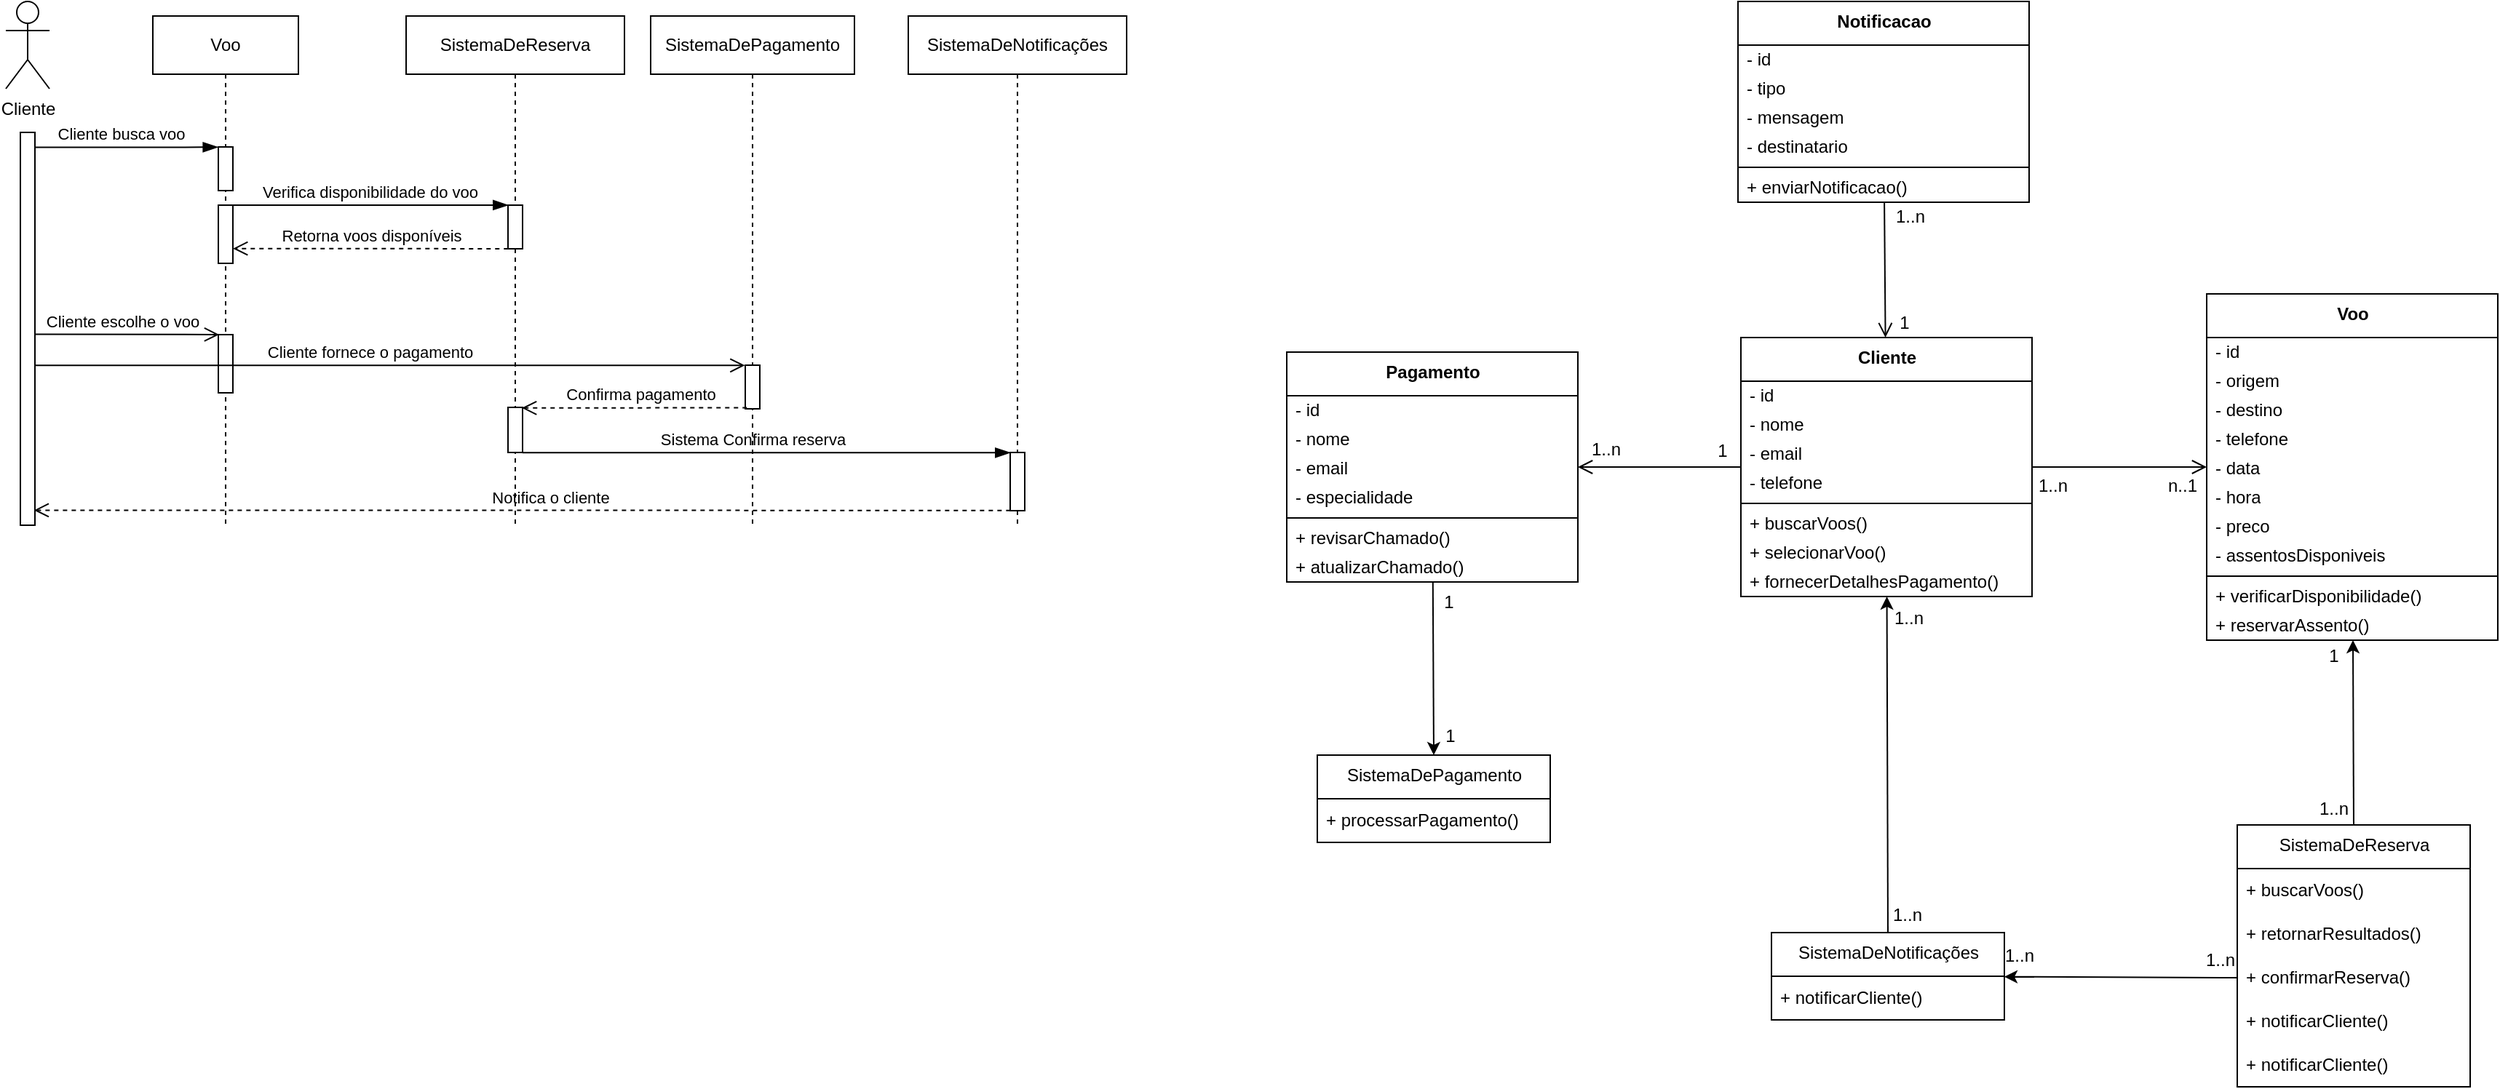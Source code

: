 <mxfile>
    <diagram id="MVN2CUxoe7OXdFbUMYnl" name="Page-1">
        <mxGraphModel dx="2177" dy="952" grid="1" gridSize="10" guides="1" tooltips="1" connect="1" arrows="1" fold="1" page="1" pageScale="1" pageWidth="850" pageHeight="1100" math="0" shadow="0">
            <root>
                <mxCell id="0"/>
                <mxCell id="1" parent="0"/>
                <mxCell id="2" value="&lt;b&gt;Cliente&lt;/b&gt;" style="swimlane;fontStyle=0;align=center;verticalAlign=top;childLayout=stackLayout;horizontal=1;startSize=30;horizontalStack=0;resizeParent=1;resizeParentMax=0;resizeLast=0;collapsible=0;marginBottom=0;html=1;" parent="1" vertex="1">
                    <mxGeometry x="372" y="341" width="200" height="178" as="geometry"/>
                </mxCell>
                <mxCell id="3" value="- id" style="text;html=1;strokeColor=none;fillColor=none;align=left;verticalAlign=middle;spacingLeft=4;spacingRight=4;overflow=hidden;rotatable=0;points=[[0,0.5],[1,0.5]];portConstraint=eastwest;" parent="2" vertex="1">
                    <mxGeometry y="30" width="200" height="20" as="geometry"/>
                </mxCell>
                <mxCell id="4" value="- nome" style="text;html=1;strokeColor=none;fillColor=none;align=left;verticalAlign=middle;spacingLeft=4;spacingRight=4;overflow=hidden;rotatable=0;points=[[0,0.5],[1,0.5]];portConstraint=eastwest;" parent="2" vertex="1">
                    <mxGeometry y="50" width="200" height="20" as="geometry"/>
                </mxCell>
                <mxCell id="5" value="- email" style="text;html=1;strokeColor=none;fillColor=none;align=left;verticalAlign=middle;spacingLeft=4;spacingRight=4;overflow=hidden;rotatable=0;points=[[0,0.5],[1,0.5]];portConstraint=eastwest;" parent="2" vertex="1">
                    <mxGeometry y="70" width="200" height="20" as="geometry"/>
                </mxCell>
                <mxCell id="6" value="- telefone" style="text;html=1;strokeColor=none;fillColor=none;align=left;verticalAlign=middle;spacingLeft=4;spacingRight=4;overflow=hidden;rotatable=0;points=[[0,0.5],[1,0.5]];portConstraint=eastwest;" parent="2" vertex="1">
                    <mxGeometry y="90" width="200" height="20" as="geometry"/>
                </mxCell>
                <mxCell id="7" value="" style="line;strokeWidth=1;fillColor=none;align=left;verticalAlign=middle;spacingTop=-1;spacingLeft=3;spacingRight=3;rotatable=0;labelPosition=right;points=[];portConstraint=eastwest;" parent="2" vertex="1">
                    <mxGeometry y="110" width="200" height="8" as="geometry"/>
                </mxCell>
                <mxCell id="8" value="+ buscarVoos()" style="text;html=1;strokeColor=none;fillColor=none;align=left;verticalAlign=middle;spacingLeft=4;spacingRight=4;overflow=hidden;rotatable=0;points=[[0,0.5],[1,0.5]];portConstraint=eastwest;" parent="2" vertex="1">
                    <mxGeometry y="118" width="200" height="20" as="geometry"/>
                </mxCell>
                <mxCell id="9" value="+ selecionarVoo()" style="text;html=1;strokeColor=none;fillColor=none;align=left;verticalAlign=middle;spacingLeft=4;spacingRight=4;overflow=hidden;rotatable=0;points=[[0,0.5],[1,0.5]];portConstraint=eastwest;" parent="2" vertex="1">
                    <mxGeometry y="138" width="200" height="20" as="geometry"/>
                </mxCell>
                <mxCell id="41" value="&lt;div&gt;+ fornecerDetalhesPaga&lt;span style=&quot;background-color: initial;&quot;&gt;mento()&lt;/span&gt;&lt;/div&gt;" style="text;html=1;strokeColor=none;fillColor=none;align=left;verticalAlign=middle;spacingLeft=4;spacingRight=4;overflow=hidden;rotatable=0;points=[[0,0.5],[1,0.5]];portConstraint=eastwest;" parent="2" vertex="1">
                    <mxGeometry y="158" width="200" height="20" as="geometry"/>
                </mxCell>
                <mxCell id="18" value="&lt;b&gt;Notificacao&lt;/b&gt;" style="swimlane;fontStyle=0;align=center;verticalAlign=top;childLayout=stackLayout;horizontal=1;startSize=30;horizontalStack=0;resizeParent=1;resizeParentMax=0;resizeLast=0;collapsible=0;marginBottom=0;html=1;" parent="1" vertex="1">
                    <mxGeometry x="370" y="110" width="200" height="138" as="geometry"/>
                </mxCell>
                <mxCell id="19" value="- id" style="text;html=1;strokeColor=none;fillColor=none;align=left;verticalAlign=middle;spacingLeft=4;spacingRight=4;overflow=hidden;rotatable=0;points=[[0,0.5],[1,0.5]];portConstraint=eastwest;" parent="18" vertex="1">
                    <mxGeometry y="30" width="200" height="20" as="geometry"/>
                </mxCell>
                <mxCell id="20" value="- tipo" style="text;html=1;strokeColor=none;fillColor=none;align=left;verticalAlign=middle;spacingLeft=4;spacingRight=4;overflow=hidden;rotatable=0;points=[[0,0.5],[1,0.5]];portConstraint=eastwest;" parent="18" vertex="1">
                    <mxGeometry y="50" width="200" height="20" as="geometry"/>
                </mxCell>
                <mxCell id="21" value="- mensagem" style="text;html=1;strokeColor=none;fillColor=none;align=left;verticalAlign=middle;spacingLeft=4;spacingRight=4;overflow=hidden;rotatable=0;points=[[0,0.5],[1,0.5]];portConstraint=eastwest;" parent="18" vertex="1">
                    <mxGeometry y="70" width="200" height="20" as="geometry"/>
                </mxCell>
                <mxCell id="22" value="- destinatario" style="text;html=1;strokeColor=none;fillColor=none;align=left;verticalAlign=middle;spacingLeft=4;spacingRight=4;overflow=hidden;rotatable=0;points=[[0,0.5],[1,0.5]];portConstraint=eastwest;" parent="18" vertex="1">
                    <mxGeometry y="90" width="200" height="20" as="geometry"/>
                </mxCell>
                <mxCell id="24" value="" style="line;strokeWidth=1;fillColor=none;align=left;verticalAlign=middle;spacingTop=-1;spacingLeft=3;spacingRight=3;rotatable=0;labelPosition=right;points=[];portConstraint=eastwest;" parent="18" vertex="1">
                    <mxGeometry y="110" width="200" height="8" as="geometry"/>
                </mxCell>
                <mxCell id="25" value="+ enviarNotificacao()&amp;nbsp;" style="text;html=1;strokeColor=none;fillColor=none;align=left;verticalAlign=middle;spacingLeft=4;spacingRight=4;overflow=hidden;rotatable=0;points=[[0,0.5],[1,0.5]];portConstraint=eastwest;" parent="18" vertex="1">
                    <mxGeometry y="118" width="200" height="20" as="geometry"/>
                </mxCell>
                <mxCell id="27" value="&lt;b&gt;Pagamento&lt;/b&gt;" style="swimlane;fontStyle=0;align=center;verticalAlign=top;childLayout=stackLayout;horizontal=1;startSize=30;horizontalStack=0;resizeParent=1;resizeParentMax=0;resizeLast=0;collapsible=0;marginBottom=0;html=1;" parent="1" vertex="1">
                    <mxGeometry x="60" y="351" width="200" height="158" as="geometry"/>
                </mxCell>
                <mxCell id="28" value="- id" style="text;html=1;strokeColor=none;fillColor=none;align=left;verticalAlign=middle;spacingLeft=4;spacingRight=4;overflow=hidden;rotatable=0;points=[[0,0.5],[1,0.5]];portConstraint=eastwest;" parent="27" vertex="1">
                    <mxGeometry y="30" width="200" height="20" as="geometry"/>
                </mxCell>
                <mxCell id="29" value="- nome" style="text;html=1;strokeColor=none;fillColor=none;align=left;verticalAlign=middle;spacingLeft=4;spacingRight=4;overflow=hidden;rotatable=0;points=[[0,0.5],[1,0.5]];portConstraint=eastwest;" parent="27" vertex="1">
                    <mxGeometry y="50" width="200" height="20" as="geometry"/>
                </mxCell>
                <mxCell id="30" value="- email" style="text;html=1;strokeColor=none;fillColor=none;align=left;verticalAlign=middle;spacingLeft=4;spacingRight=4;overflow=hidden;rotatable=0;points=[[0,0.5],[1,0.5]];portConstraint=eastwest;" parent="27" vertex="1">
                    <mxGeometry y="70" width="200" height="20" as="geometry"/>
                </mxCell>
                <mxCell id="31" value="- especialidade" style="text;html=1;strokeColor=none;fillColor=none;align=left;verticalAlign=middle;spacingLeft=4;spacingRight=4;overflow=hidden;rotatable=0;points=[[0,0.5],[1,0.5]];portConstraint=eastwest;" parent="27" vertex="1">
                    <mxGeometry y="90" width="200" height="20" as="geometry"/>
                </mxCell>
                <mxCell id="32" value="" style="line;strokeWidth=1;fillColor=none;align=left;verticalAlign=middle;spacingTop=-1;spacingLeft=3;spacingRight=3;rotatable=0;labelPosition=right;points=[];portConstraint=eastwest;" parent="27" vertex="1">
                    <mxGeometry y="110" width="200" height="8" as="geometry"/>
                </mxCell>
                <mxCell id="33" value="+ revisarChamado()" style="text;html=1;strokeColor=none;fillColor=none;align=left;verticalAlign=middle;spacingLeft=4;spacingRight=4;overflow=hidden;rotatable=0;points=[[0,0.5],[1,0.5]];portConstraint=eastwest;" parent="27" vertex="1">
                    <mxGeometry y="118" width="200" height="20" as="geometry"/>
                </mxCell>
                <mxCell id="34" value="+ atualizarChamado()&amp;nbsp;" style="text;html=1;strokeColor=none;fillColor=none;align=left;verticalAlign=middle;spacingLeft=4;spacingRight=4;overflow=hidden;rotatable=0;points=[[0,0.5],[1,0.5]];portConstraint=eastwest;" parent="27" vertex="1">
                    <mxGeometry y="138" width="200" height="20" as="geometry"/>
                </mxCell>
                <mxCell id="42" value="&lt;b&gt;Voo&lt;/b&gt;" style="swimlane;fontStyle=0;align=center;verticalAlign=top;childLayout=stackLayout;horizontal=1;startSize=30;horizontalStack=0;resizeParent=1;resizeParentMax=0;resizeLast=0;collapsible=0;marginBottom=0;html=1;" parent="1" vertex="1">
                    <mxGeometry x="692" y="311" width="200" height="238" as="geometry"/>
                </mxCell>
                <mxCell id="43" value="- id" style="text;html=1;strokeColor=none;fillColor=none;align=left;verticalAlign=middle;spacingLeft=4;spacingRight=4;overflow=hidden;rotatable=0;points=[[0,0.5],[1,0.5]];portConstraint=eastwest;" parent="42" vertex="1">
                    <mxGeometry y="30" width="200" height="20" as="geometry"/>
                </mxCell>
                <mxCell id="44" value="- origem" style="text;html=1;strokeColor=none;fillColor=none;align=left;verticalAlign=middle;spacingLeft=4;spacingRight=4;overflow=hidden;rotatable=0;points=[[0,0.5],[1,0.5]];portConstraint=eastwest;" parent="42" vertex="1">
                    <mxGeometry y="50" width="200" height="20" as="geometry"/>
                </mxCell>
                <mxCell id="45" value="- destino" style="text;html=1;strokeColor=none;fillColor=none;align=left;verticalAlign=middle;spacingLeft=4;spacingRight=4;overflow=hidden;rotatable=0;points=[[0,0.5],[1,0.5]];portConstraint=eastwest;" parent="42" vertex="1">
                    <mxGeometry y="70" width="200" height="20" as="geometry"/>
                </mxCell>
                <mxCell id="51" value="- telefone" style="text;html=1;strokeColor=none;fillColor=none;align=left;verticalAlign=middle;spacingLeft=4;spacingRight=4;overflow=hidden;rotatable=0;points=[[0,0.5],[1,0.5]];portConstraint=eastwest;" parent="42" vertex="1">
                    <mxGeometry y="90" width="200" height="20" as="geometry"/>
                </mxCell>
                <mxCell id="52" value="- data" style="text;html=1;strokeColor=none;fillColor=none;align=left;verticalAlign=middle;spacingLeft=4;spacingRight=4;overflow=hidden;rotatable=0;points=[[0,0.5],[1,0.5]];portConstraint=eastwest;" parent="42" vertex="1">
                    <mxGeometry y="110" width="200" height="20" as="geometry"/>
                </mxCell>
                <mxCell id="53" value="- hora" style="text;html=1;strokeColor=none;fillColor=none;align=left;verticalAlign=middle;spacingLeft=4;spacingRight=4;overflow=hidden;rotatable=0;points=[[0,0.5],[1,0.5]];portConstraint=eastwest;" parent="42" vertex="1">
                    <mxGeometry y="130" width="200" height="20" as="geometry"/>
                </mxCell>
                <mxCell id="46" value="- preco" style="text;html=1;strokeColor=none;fillColor=none;align=left;verticalAlign=middle;spacingLeft=4;spacingRight=4;overflow=hidden;rotatable=0;points=[[0,0.5],[1,0.5]];portConstraint=eastwest;" parent="42" vertex="1">
                    <mxGeometry y="150" width="200" height="20" as="geometry"/>
                </mxCell>
                <mxCell id="54" value="- assentosDisponiveis" style="text;html=1;strokeColor=none;fillColor=none;align=left;verticalAlign=middle;spacingLeft=4;spacingRight=4;overflow=hidden;rotatable=0;points=[[0,0.5],[1,0.5]];portConstraint=eastwest;" parent="42" vertex="1">
                    <mxGeometry y="170" width="200" height="20" as="geometry"/>
                </mxCell>
                <mxCell id="47" value="" style="line;strokeWidth=1;fillColor=none;align=left;verticalAlign=middle;spacingTop=-1;spacingLeft=3;spacingRight=3;rotatable=0;labelPosition=right;points=[];portConstraint=eastwest;" parent="42" vertex="1">
                    <mxGeometry y="190" width="200" height="8" as="geometry"/>
                </mxCell>
                <mxCell id="48" value="+ verificarDisponibilidade()" style="text;html=1;strokeColor=none;fillColor=none;align=left;verticalAlign=middle;spacingLeft=4;spacingRight=4;overflow=hidden;rotatable=0;points=[[0,0.5],[1,0.5]];portConstraint=eastwest;" parent="42" vertex="1">
                    <mxGeometry y="198" width="200" height="20" as="geometry"/>
                </mxCell>
                <mxCell id="49" value="+ reservarAssento()&amp;nbsp;" style="text;html=1;strokeColor=none;fillColor=none;align=left;verticalAlign=middle;spacingLeft=4;spacingRight=4;overflow=hidden;rotatable=0;points=[[0,0.5],[1,0.5]];portConstraint=eastwest;" parent="42" vertex="1">
                    <mxGeometry y="218" width="200" height="20" as="geometry"/>
                </mxCell>
                <mxCell id="129" style="edgeStyle=none;html=1;exitX=0.5;exitY=0;exitDx=0;exitDy=0;" edge="1" parent="1" source="55" target="42">
                    <mxGeometry relative="1" as="geometry"/>
                </mxCell>
                <mxCell id="55" value="SistemaDeReserva" style="swimlane;fontStyle=0;align=center;verticalAlign=top;childLayout=stackLayout;horizontal=1;startSize=30;horizontalStack=0;resizeParent=1;resizeParentMax=0;resizeLast=0;collapsible=0;marginBottom=0;html=1;" parent="1" vertex="1">
                    <mxGeometry x="713" y="676" width="160" height="180" as="geometry"/>
                </mxCell>
                <mxCell id="56" value="+ buscarVoos()" style="text;html=1;strokeColor=none;fillColor=none;align=left;verticalAlign=middle;spacingLeft=4;spacingRight=4;overflow=hidden;rotatable=0;points=[[0,0.5],[1,0.5]];portConstraint=eastwest;" parent="55" vertex="1">
                    <mxGeometry y="30" width="160" height="30" as="geometry"/>
                </mxCell>
                <mxCell id="57" value="+ retornarResultados()" style="text;html=1;strokeColor=none;fillColor=none;align=left;verticalAlign=middle;spacingLeft=4;spacingRight=4;overflow=hidden;rotatable=0;points=[[0,0.5],[1,0.5]];portConstraint=eastwest;" parent="55" vertex="1">
                    <mxGeometry y="60" width="160" height="30" as="geometry"/>
                </mxCell>
                <mxCell id="58" value="+ confirmarReserva()" style="text;html=1;strokeColor=none;fillColor=none;align=left;verticalAlign=middle;spacingLeft=4;spacingRight=4;overflow=hidden;rotatable=0;points=[[0,0.5],[1,0.5]];portConstraint=eastwest;" parent="55" vertex="1">
                    <mxGeometry y="90" width="160" height="30" as="geometry"/>
                </mxCell>
                <mxCell id="71" value="+ notificarCliente()&amp;nbsp;" style="text;html=1;strokeColor=none;fillColor=none;align=left;verticalAlign=middle;spacingLeft=4;spacingRight=4;overflow=hidden;rotatable=0;points=[[0,0.5],[1,0.5]];portConstraint=eastwest;" parent="55" vertex="1">
                    <mxGeometry y="120" width="160" height="30" as="geometry"/>
                </mxCell>
                <mxCell id="59" value="+ notificarCliente()&amp;nbsp;" style="text;html=1;strokeColor=none;fillColor=none;align=left;verticalAlign=middle;spacingLeft=4;spacingRight=4;overflow=hidden;rotatable=0;points=[[0,0.5],[1,0.5]];portConstraint=eastwest;" parent="55" vertex="1">
                    <mxGeometry y="150" width="160" height="30" as="geometry"/>
                </mxCell>
                <mxCell id="60" value="SistemaDePagamento" style="swimlane;fontStyle=0;align=center;verticalAlign=top;childLayout=stackLayout;horizontal=1;startSize=30;horizontalStack=0;resizeParent=1;resizeParentMax=0;resizeLast=0;collapsible=0;marginBottom=0;html=1;" parent="1" vertex="1">
                    <mxGeometry x="81" y="628" width="160" height="60" as="geometry"/>
                </mxCell>
                <mxCell id="61" value="+ processarPagamento()&amp;nbsp;" style="text;html=1;strokeColor=none;fillColor=none;align=left;verticalAlign=middle;spacingLeft=4;spacingRight=4;overflow=hidden;rotatable=0;points=[[0,0.5],[1,0.5]];portConstraint=eastwest;" parent="60" vertex="1">
                    <mxGeometry y="30" width="160" height="30" as="geometry"/>
                </mxCell>
                <mxCell id="123" style="edgeStyle=none;html=1;exitX=0.5;exitY=0;exitDx=0;exitDy=0;" edge="1" parent="1" source="65" target="2">
                    <mxGeometry relative="1" as="geometry"/>
                </mxCell>
                <mxCell id="65" value="SistemaDeNotificações" style="swimlane;fontStyle=0;align=center;verticalAlign=top;childLayout=stackLayout;horizontal=1;startSize=30;horizontalStack=0;resizeParent=1;resizeParentMax=0;resizeLast=0;collapsible=0;marginBottom=0;html=1;" parent="1" vertex="1">
                    <mxGeometry x="393" y="750" width="160" height="60" as="geometry"/>
                </mxCell>
                <mxCell id="66" value="+ notificarCliente()" style="text;html=1;strokeColor=none;fillColor=none;align=left;verticalAlign=middle;spacingLeft=4;spacingRight=4;overflow=hidden;rotatable=0;points=[[0,0.5],[1,0.5]];portConstraint=eastwest;" parent="65" vertex="1">
                    <mxGeometry y="30" width="160" height="30" as="geometry"/>
                </mxCell>
                <mxCell id="68" value="" style="endArrow=open;startArrow=none;endFill=0;startFill=0;html=1;verticalAlign=bottom;labelBackgroundColor=none;strokeWidth=1;startSize=8;endSize=8;" parent="1" source="2" target="42" edge="1">
                    <mxGeometry width="160" relative="1" as="geometry">
                        <mxPoint x="722" y="640" as="sourcePoint"/>
                        <mxPoint x="702" y="640" as="targetPoint"/>
                    </mxGeometry>
                </mxCell>
                <mxCell id="69" value="" style="endArrow=open;startArrow=none;endFill=0;startFill=0;html=1;verticalAlign=bottom;labelBackgroundColor=none;strokeWidth=1;startSize=8;endSize=8;" parent="1" source="2" target="27" edge="1">
                    <mxGeometry width="160" relative="1" as="geometry">
                        <mxPoint x="432" y="570" as="sourcePoint"/>
                        <mxPoint x="552" y="570" as="targetPoint"/>
                    </mxGeometry>
                </mxCell>
                <mxCell id="70" value="" style="endArrow=open;startArrow=none;endFill=0;startFill=0;html=1;verticalAlign=bottom;labelBackgroundColor=none;strokeWidth=1;startSize=8;endSize=8;" parent="1" source="18" target="2" edge="1">
                    <mxGeometry width="160" relative="1" as="geometry">
                        <mxPoint x="550" y="311" as="sourcePoint"/>
                        <mxPoint x="550" y="290" as="targetPoint"/>
                    </mxGeometry>
                </mxCell>
                <mxCell id="72" value="Voo" style="shape=umlLifeline;perimeter=lifelinePerimeter;whiteSpace=wrap;html=1;container=1;collapsible=0;recursiveResize=0;outlineConnect=0;" parent="1" vertex="1">
                    <mxGeometry x="-719" y="120" width="100" height="350" as="geometry"/>
                </mxCell>
                <mxCell id="77" value="" style="html=1;points=[];perimeter=orthogonalPerimeter;" parent="72" vertex="1">
                    <mxGeometry x="45" y="90" width="10" height="30" as="geometry"/>
                </mxCell>
                <mxCell id="106" value="" style="html=1;points=[];perimeter=orthogonalPerimeter;" parent="72" vertex="1">
                    <mxGeometry x="45" y="130" width="10" height="40" as="geometry"/>
                </mxCell>
                <mxCell id="109" value="" style="html=1;points=[];perimeter=orthogonalPerimeter;" parent="72" vertex="1">
                    <mxGeometry x="45" y="219" width="10" height="40" as="geometry"/>
                </mxCell>
                <mxCell id="76" value="Cliente" style="shape=umlActor;verticalLabelPosition=bottom;verticalAlign=top;html=1;" parent="1" vertex="1">
                    <mxGeometry x="-820" y="110" width="30" height="60" as="geometry"/>
                </mxCell>
                <mxCell id="80" value="SistemaDeReserva" style="shape=umlLifeline;perimeter=lifelinePerimeter;whiteSpace=wrap;html=1;container=1;collapsible=0;recursiveResize=0;outlineConnect=0;" parent="1" vertex="1">
                    <mxGeometry x="-545" y="120" width="150" height="350" as="geometry"/>
                </mxCell>
                <mxCell id="81" value="" style="html=1;points=[];perimeter=orthogonalPerimeter;" parent="80" vertex="1">
                    <mxGeometry x="70" y="130" width="10" height="30" as="geometry"/>
                </mxCell>
                <mxCell id="112" value="" style="html=1;points=[];perimeter=orthogonalPerimeter;" parent="80" vertex="1">
                    <mxGeometry x="70" y="269" width="10" height="31" as="geometry"/>
                </mxCell>
                <mxCell id="82" value="SistemaDePagamento" style="shape=umlLifeline;perimeter=lifelinePerimeter;whiteSpace=wrap;html=1;container=1;collapsible=0;recursiveResize=0;outlineConnect=0;" parent="1" vertex="1">
                    <mxGeometry x="-377" y="120" width="140" height="350" as="geometry"/>
                </mxCell>
                <mxCell id="83" value="" style="html=1;points=[];perimeter=orthogonalPerimeter;" parent="82" vertex="1">
                    <mxGeometry x="65" y="240" width="10" height="30" as="geometry"/>
                </mxCell>
                <mxCell id="85" value="SistemaDeNotificações" style="shape=umlLifeline;perimeter=lifelinePerimeter;whiteSpace=wrap;html=1;container=1;collapsible=0;recursiveResize=0;outlineConnect=0;" parent="1" vertex="1">
                    <mxGeometry x="-200" y="120" width="150" height="350" as="geometry"/>
                </mxCell>
                <mxCell id="86" value="" style="html=1;points=[];perimeter=orthogonalPerimeter;" parent="85" vertex="1">
                    <mxGeometry x="70" y="300" width="10" height="40" as="geometry"/>
                </mxCell>
                <mxCell id="87" value="" style="html=1;points=[];perimeter=orthogonalPerimeter;" parent="1" vertex="1">
                    <mxGeometry x="-810" y="200" width="10" height="270" as="geometry"/>
                </mxCell>
                <mxCell id="103" value="Cliente busca voo" style="endArrow=blockThin;startArrow=none;endFill=1;startFill=0;endSize=8;html=1;verticalAlign=bottom;labelBackgroundColor=none;fontColor=default;exitX=0.994;exitY=0.038;exitDx=0;exitDy=0;exitPerimeter=0;entryX=-0.019;entryY=0.006;entryDx=0;entryDy=0;entryPerimeter=0;" parent="1" source="87" target="77" edge="1">
                    <mxGeometry x="-0.058" width="160" relative="1" as="geometry">
                        <mxPoint x="-789.22" y="229.93" as="sourcePoint"/>
                        <mxPoint x="-680" y="210" as="targetPoint"/>
                        <mxPoint as="offset"/>
                    </mxGeometry>
                </mxCell>
                <mxCell id="105" value="Verifica disponibilidade do voo" style="endArrow=blockThin;startArrow=none;endFill=1;startFill=0;endSize=8;html=1;verticalAlign=bottom;labelBackgroundColor=none;fontColor=default;entryX=0.013;entryY=-0.001;entryDx=0;entryDy=0;entryPerimeter=0;exitX=0.939;exitY=0;exitDx=0;exitDy=0;exitPerimeter=0;" parent="1" source="106" target="81" edge="1">
                    <mxGeometry width="160" relative="1" as="geometry">
                        <mxPoint x="-660" y="250" as="sourcePoint"/>
                        <mxPoint x="-540" y="240" as="targetPoint"/>
                    </mxGeometry>
                </mxCell>
                <mxCell id="107" value="Retorna voos disponíveis" style="endArrow=open;startArrow=none;endFill=0;startFill=0;endSize=8;html=1;verticalAlign=bottom;dashed=1;labelBackgroundColor=none;fontColor=default;entryX=1.008;entryY=0.746;entryDx=0;entryDy=0;entryPerimeter=0;exitX=0.014;exitY=0.999;exitDx=0;exitDy=0;exitPerimeter=0;" parent="1" source="81" target="106" edge="1">
                    <mxGeometry width="160" relative="1" as="geometry">
                        <mxPoint x="-530" y="310" as="sourcePoint"/>
                        <mxPoint x="-580" y="320" as="targetPoint"/>
                    </mxGeometry>
                </mxCell>
                <mxCell id="108" value="Cliente escolhe o voo" style="endArrow=open;startArrow=none;endFill=0;startFill=0;endSize=8;html=1;verticalAlign=bottom;labelBackgroundColor=none;fontColor=default;entryX=0.052;entryY=-0.001;entryDx=0;entryDy=0;entryPerimeter=0;exitX=1.027;exitY=0.514;exitDx=0;exitDy=0;exitPerimeter=0;" parent="1" source="87" target="109" edge="1">
                    <mxGeometry x="-0.056" width="160" relative="1" as="geometry">
                        <mxPoint x="-800" y="310" as="sourcePoint"/>
                        <mxPoint x="-700" y="310" as="targetPoint"/>
                        <mxPoint as="offset"/>
                    </mxGeometry>
                </mxCell>
                <mxCell id="110" value="Cliente fornece o pagamento" style="endArrow=open;startArrow=none;endFill=0;startFill=0;endSize=8;html=1;verticalAlign=bottom;labelBackgroundColor=none;fontColor=default;exitX=1;exitY=0.593;exitDx=0;exitDy=0;exitPerimeter=0;entryX=-0.026;entryY=0.005;entryDx=0;entryDy=0;entryPerimeter=0;" parent="1" source="87" target="83" edge="1">
                    <mxGeometry x="-0.056" width="160" relative="1" as="geometry">
                        <mxPoint x="-800.04" y="467" as="sourcePoint"/>
                        <mxPoint x="-484.89" y="407.12" as="targetPoint"/>
                        <mxPoint as="offset"/>
                    </mxGeometry>
                </mxCell>
                <mxCell id="113" value="Confirma pagamento" style="endArrow=open;startArrow=none;endFill=0;startFill=0;endSize=8;html=1;verticalAlign=bottom;labelBackgroundColor=none;fontColor=default;exitX=0.113;exitY=0.974;exitDx=0;exitDy=0;exitPerimeter=0;entryX=0.951;entryY=0.014;entryDx=0;entryDy=0;entryPerimeter=0;dashed=1;" parent="1" source="83" target="112" edge="1">
                    <mxGeometry x="-0.056" width="160" relative="1" as="geometry">
                        <mxPoint x="-790.04" y="457" as="sourcePoint"/>
                        <mxPoint x="-301.56" y="457" as="targetPoint"/>
                        <mxPoint as="offset"/>
                    </mxGeometry>
                </mxCell>
                <mxCell id="114" value="Sistema Confirma reserva" style="endArrow=blockThin;startArrow=none;endFill=1;startFill=0;endSize=8;html=1;verticalAlign=bottom;labelBackgroundColor=none;fontColor=default;exitX=0.997;exitY=1.003;exitDx=0;exitDy=0;exitPerimeter=0;entryX=0.013;entryY=0.004;entryDx=0;entryDy=0;entryPerimeter=0;" parent="1" source="112" target="86" edge="1">
                    <mxGeometry x="-0.056" width="160" relative="1" as="geometry">
                        <mxPoint x="-301.91" y="389.97" as="sourcePoint"/>
                        <mxPoint x="-454.98" y="389.91" as="targetPoint"/>
                        <mxPoint as="offset"/>
                    </mxGeometry>
                </mxCell>
                <mxCell id="116" value="Notifica o cliente" style="endArrow=open;startArrow=none;endFill=0;startFill=0;endSize=8;html=1;verticalAlign=bottom;labelBackgroundColor=none;fontColor=default;exitX=0.018;exitY=0.996;exitDx=0;exitDy=0;exitPerimeter=0;dashed=1;entryX=0.938;entryY=0.962;entryDx=0;entryDy=0;entryPerimeter=0;" parent="1" source="86" target="87" edge="1">
                    <mxGeometry x="-0.056" width="160" relative="1" as="geometry">
                        <mxPoint x="-454.98" y="330.78" as="sourcePoint"/>
                        <mxPoint x="-800" y="400" as="targetPoint"/>
                        <mxPoint as="offset"/>
                    </mxGeometry>
                </mxCell>
                <mxCell id="117" value="1..n" style="text;html=1;strokeColor=none;fillColor=none;align=center;verticalAlign=middle;whiteSpace=wrap;rounded=0;" parent="1" vertex="1">
                    <mxGeometry x="480" y="248" width="17" height="20" as="geometry"/>
                </mxCell>
                <mxCell id="118" value="1" style="text;html=1;strokeColor=none;fillColor=none;align=center;verticalAlign=middle;whiteSpace=wrap;rounded=0;" parent="1" vertex="1">
                    <mxGeometry x="476" y="321" width="17" height="20" as="geometry"/>
                </mxCell>
                <mxCell id="119" value="1" style="text;html=1;strokeColor=none;fillColor=none;align=center;verticalAlign=middle;whiteSpace=wrap;rounded=0;" parent="1" vertex="1">
                    <mxGeometry x="351" y="409" width="17" height="20" as="geometry"/>
                </mxCell>
                <mxCell id="120" value="1..n" style="text;html=1;strokeColor=none;fillColor=none;align=center;verticalAlign=middle;whiteSpace=wrap;rounded=0;" parent="1" vertex="1">
                    <mxGeometry x="271" y="408" width="17" height="20" as="geometry"/>
                </mxCell>
                <mxCell id="121" value="1..n" style="text;html=1;strokeColor=none;fillColor=none;align=center;verticalAlign=middle;whiteSpace=wrap;rounded=0;" parent="1" vertex="1">
                    <mxGeometry x="578" y="433" width="17" height="20" as="geometry"/>
                </mxCell>
                <mxCell id="122" value="n..1" style="text;html=1;strokeColor=none;fillColor=none;align=center;verticalAlign=middle;whiteSpace=wrap;rounded=0;" parent="1" vertex="1">
                    <mxGeometry x="667" y="433" width="17" height="20" as="geometry"/>
                </mxCell>
                <mxCell id="127" style="edgeStyle=none;html=1;entryX=0.5;entryY=0;entryDx=0;entryDy=0;" edge="1" parent="1" source="27" target="60">
                    <mxGeometry relative="1" as="geometry"/>
                </mxCell>
                <mxCell id="128" style="edgeStyle=none;html=1;exitX=0;exitY=0.5;exitDx=0;exitDy=0;" edge="1" parent="1" source="58" target="65">
                    <mxGeometry relative="1" as="geometry"/>
                </mxCell>
                <mxCell id="130" value="1" style="text;html=1;strokeColor=none;fillColor=none;align=center;verticalAlign=middle;whiteSpace=wrap;rounded=0;" vertex="1" parent="1">
                    <mxGeometry x="163" y="513" width="17" height="20" as="geometry"/>
                </mxCell>
                <mxCell id="131" value="1" style="text;html=1;strokeColor=none;fillColor=none;align=center;verticalAlign=middle;whiteSpace=wrap;rounded=0;" vertex="1" parent="1">
                    <mxGeometry x="164" y="605" width="17" height="20" as="geometry"/>
                </mxCell>
                <mxCell id="132" value="1..n" style="text;html=1;strokeColor=none;fillColor=none;align=center;verticalAlign=middle;whiteSpace=wrap;rounded=0;" vertex="1" parent="1">
                    <mxGeometry x="478" y="728" width="17" height="20" as="geometry"/>
                </mxCell>
                <mxCell id="133" value="1..n" style="text;html=1;strokeColor=none;fillColor=none;align=center;verticalAlign=middle;whiteSpace=wrap;rounded=0;" vertex="1" parent="1">
                    <mxGeometry x="479" y="524" width="17" height="20" as="geometry"/>
                </mxCell>
                <mxCell id="134" value="1" style="text;html=1;strokeColor=none;fillColor=none;align=center;verticalAlign=middle;whiteSpace=wrap;rounded=0;" vertex="1" parent="1">
                    <mxGeometry x="771" y="550" width="17" height="20" as="geometry"/>
                </mxCell>
                <mxCell id="135" value="1..n" style="text;html=1;strokeColor=none;fillColor=none;align=center;verticalAlign=middle;whiteSpace=wrap;rounded=0;" vertex="1" parent="1">
                    <mxGeometry x="771" y="655" width="17" height="20" as="geometry"/>
                </mxCell>
                <mxCell id="136" value="1..n" style="text;html=1;strokeColor=none;fillColor=none;align=center;verticalAlign=middle;whiteSpace=wrap;rounded=0;" vertex="1" parent="1">
                    <mxGeometry x="555" y="756" width="17" height="20" as="geometry"/>
                </mxCell>
                <mxCell id="137" value="1..n" style="text;html=1;strokeColor=none;fillColor=none;align=center;verticalAlign=middle;whiteSpace=wrap;rounded=0;" vertex="1" parent="1">
                    <mxGeometry x="693" y="759" width="17" height="20" as="geometry"/>
                </mxCell>
            </root>
        </mxGraphModel>
    </diagram>
</mxfile>